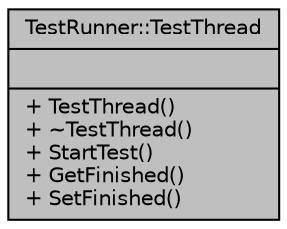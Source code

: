 digraph "TestRunner::TestThread"
{
 // INTERACTIVE_SVG=YES
 // LATEX_PDF_SIZE
  edge [fontname="Helvetica",fontsize="10",labelfontname="Helvetica",labelfontsize="10"];
  node [fontname="Helvetica",fontsize="10",shape=record];
  Node1 [label="{TestRunner::TestThread\n||+ TestThread()\l+ ~TestThread()\l+ StartTest()\l+ GetFinished()\l+ SetFinished()\l}",height=0.2,width=0.4,color="black", fillcolor="grey75", style="filled", fontcolor="black",tooltip="A single test thread."];
}
